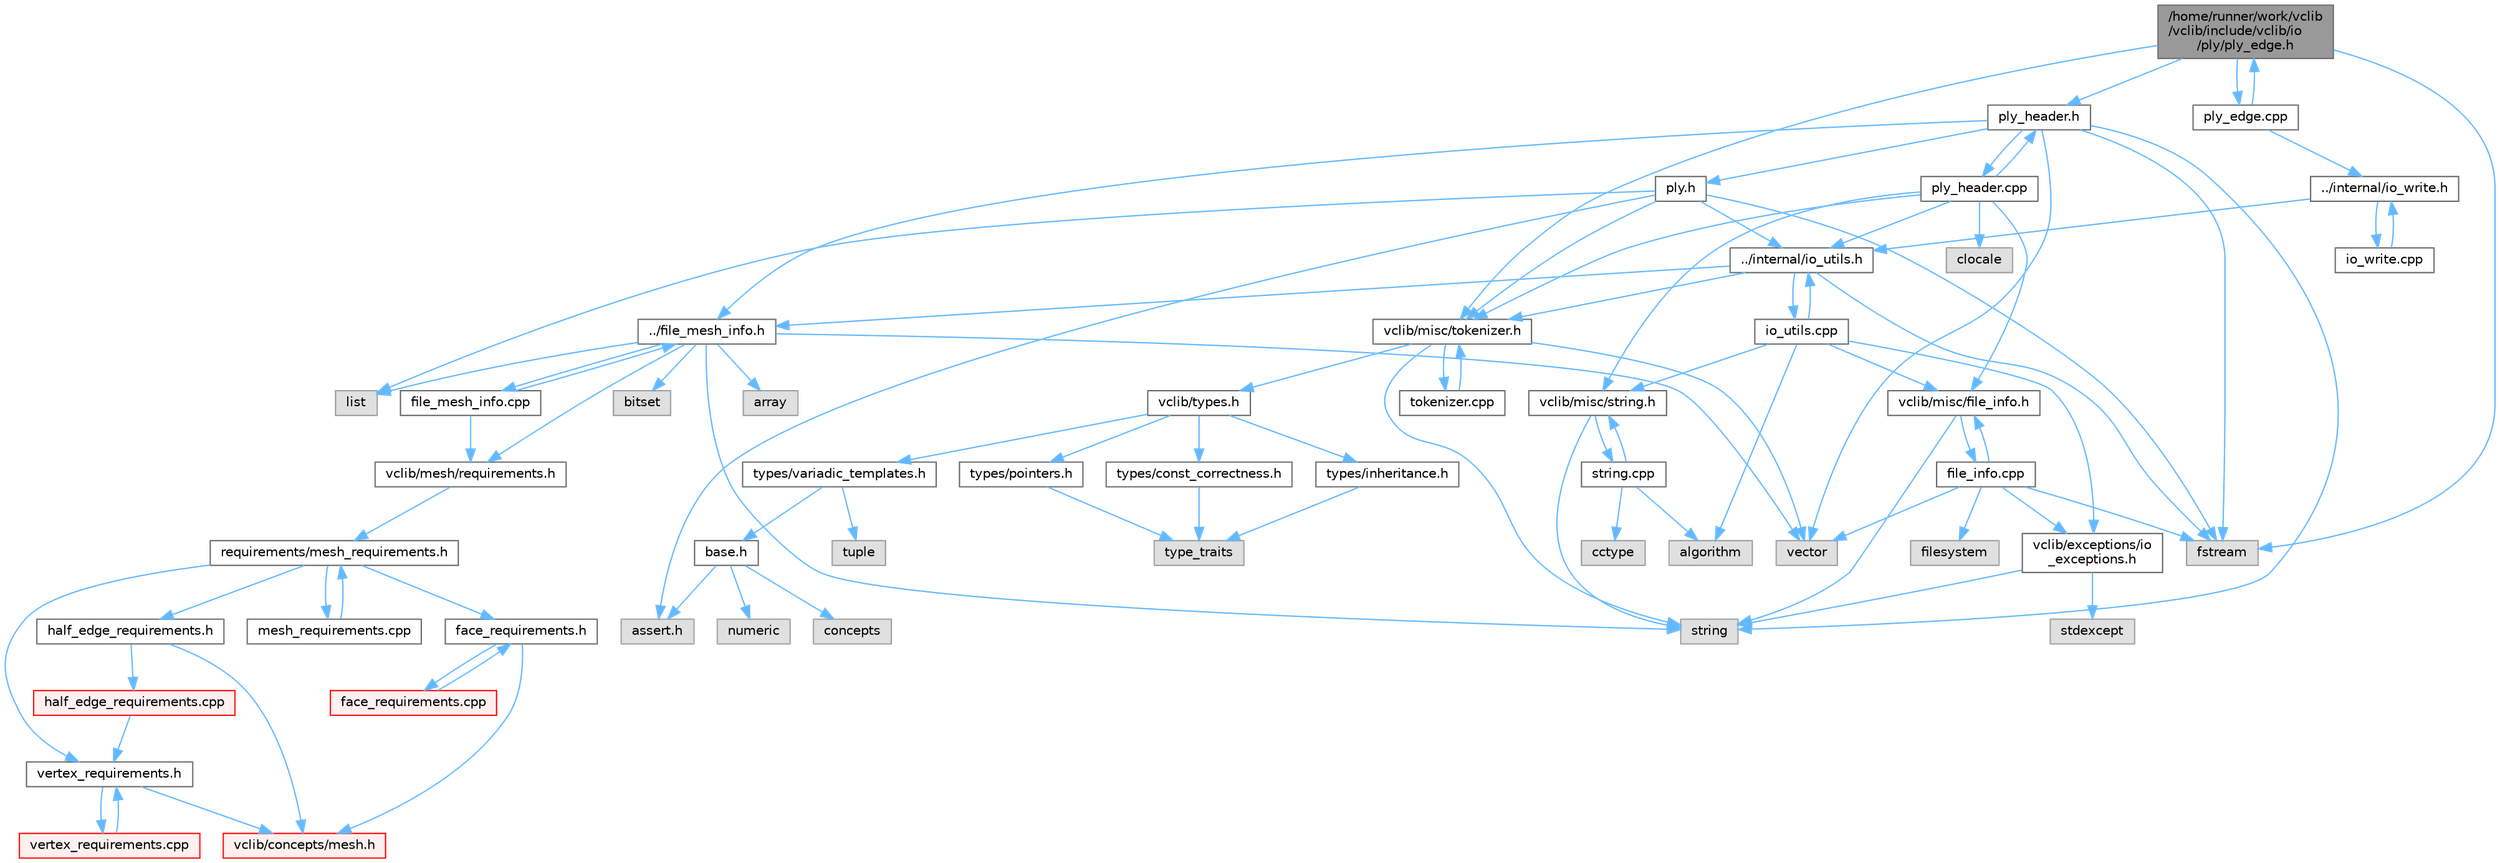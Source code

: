 digraph "/home/runner/work/vclib/vclib/include/vclib/io/ply/ply_edge.h"
{
 // LATEX_PDF_SIZE
  bgcolor="transparent";
  edge [fontname=Helvetica,fontsize=10,labelfontname=Helvetica,labelfontsize=10];
  node [fontname=Helvetica,fontsize=10,shape=box,height=0.2,width=0.4];
  Node1 [label="/home/runner/work/vclib\l/vclib/include/vclib/io\l/ply/ply_edge.h",height=0.2,width=0.4,color="gray40", fillcolor="grey60", style="filled", fontcolor="black",tooltip=" "];
  Node1 -> Node2 [color="steelblue1",style="solid"];
  Node2 [label="fstream",height=0.2,width=0.4,color="grey60", fillcolor="#E0E0E0", style="filled",tooltip=" "];
  Node1 -> Node3 [color="steelblue1",style="solid"];
  Node3 [label="vclib/misc/tokenizer.h",height=0.2,width=0.4,color="grey40", fillcolor="white", style="filled",URL="$tokenizer_8h.html",tooltip=" "];
  Node3 -> Node4 [color="steelblue1",style="solid"];
  Node4 [label="string",height=0.2,width=0.4,color="grey60", fillcolor="#E0E0E0", style="filled",tooltip=" "];
  Node3 -> Node5 [color="steelblue1",style="solid"];
  Node5 [label="vector",height=0.2,width=0.4,color="grey60", fillcolor="#E0E0E0", style="filled",tooltip=" "];
  Node3 -> Node6 [color="steelblue1",style="solid"];
  Node6 [label="vclib/types.h",height=0.2,width=0.4,color="grey40", fillcolor="white", style="filled",URL="$types_8h.html",tooltip=" "];
  Node6 -> Node7 [color="steelblue1",style="solid"];
  Node7 [label="types/const_correctness.h",height=0.2,width=0.4,color="grey40", fillcolor="white", style="filled",URL="$types_2const__correctness_8h.html",tooltip=" "];
  Node7 -> Node8 [color="steelblue1",style="solid"];
  Node8 [label="type_traits",height=0.2,width=0.4,color="grey60", fillcolor="#E0E0E0", style="filled",tooltip=" "];
  Node6 -> Node9 [color="steelblue1",style="solid"];
  Node9 [label="types/inheritance.h",height=0.2,width=0.4,color="grey40", fillcolor="white", style="filled",URL="$inheritance_8h.html",tooltip=" "];
  Node9 -> Node8 [color="steelblue1",style="solid"];
  Node6 -> Node10 [color="steelblue1",style="solid"];
  Node10 [label="types/pointers.h",height=0.2,width=0.4,color="grey40", fillcolor="white", style="filled",URL="$types_2pointers_8h.html",tooltip=" "];
  Node10 -> Node8 [color="steelblue1",style="solid"];
  Node6 -> Node11 [color="steelblue1",style="solid"];
  Node11 [label="types/variadic_templates.h",height=0.2,width=0.4,color="grey40", fillcolor="white", style="filled",URL="$variadic__templates_8h.html",tooltip=" "];
  Node11 -> Node12 [color="steelblue1",style="solid"];
  Node12 [label="base.h",height=0.2,width=0.4,color="grey40", fillcolor="white", style="filled",URL="$types_2base_8h.html",tooltip=" "];
  Node12 -> Node13 [color="steelblue1",style="solid"];
  Node13 [label="assert.h",height=0.2,width=0.4,color="grey60", fillcolor="#E0E0E0", style="filled",tooltip=" "];
  Node12 -> Node14 [color="steelblue1",style="solid"];
  Node14 [label="concepts",height=0.2,width=0.4,color="grey60", fillcolor="#E0E0E0", style="filled",tooltip=" "];
  Node12 -> Node15 [color="steelblue1",style="solid"];
  Node15 [label="numeric",height=0.2,width=0.4,color="grey60", fillcolor="#E0E0E0", style="filled",tooltip=" "];
  Node11 -> Node16 [color="steelblue1",style="solid"];
  Node16 [label="tuple",height=0.2,width=0.4,color="grey60", fillcolor="#E0E0E0", style="filled",tooltip=" "];
  Node3 -> Node17 [color="steelblue1",style="solid"];
  Node17 [label="tokenizer.cpp",height=0.2,width=0.4,color="grey40", fillcolor="white", style="filled",URL="$tokenizer_8cpp.html",tooltip=" "];
  Node17 -> Node3 [color="steelblue1",style="solid"];
  Node1 -> Node18 [color="steelblue1",style="solid"];
  Node18 [label="ply_header.h",height=0.2,width=0.4,color="grey40", fillcolor="white", style="filled",URL="$ply__header_8h.html",tooltip=" "];
  Node18 -> Node5 [color="steelblue1",style="solid"];
  Node18 -> Node4 [color="steelblue1",style="solid"];
  Node18 -> Node2 [color="steelblue1",style="solid"];
  Node18 -> Node19 [color="steelblue1",style="solid"];
  Node19 [label="../file_mesh_info.h",height=0.2,width=0.4,color="grey40", fillcolor="white", style="filled",URL="$file__mesh__info_8h.html",tooltip=" "];
  Node19 -> Node20 [color="steelblue1",style="solid"];
  Node20 [label="array",height=0.2,width=0.4,color="grey60", fillcolor="#E0E0E0", style="filled",tooltip=" "];
  Node19 -> Node21 [color="steelblue1",style="solid"];
  Node21 [label="list",height=0.2,width=0.4,color="grey60", fillcolor="#E0E0E0", style="filled",tooltip=" "];
  Node19 -> Node4 [color="steelblue1",style="solid"];
  Node19 -> Node5 [color="steelblue1",style="solid"];
  Node19 -> Node22 [color="steelblue1",style="solid"];
  Node22 [label="bitset",height=0.2,width=0.4,color="grey60", fillcolor="#E0E0E0", style="filled",tooltip=" "];
  Node19 -> Node23 [color="steelblue1",style="solid"];
  Node23 [label="vclib/mesh/requirements.h",height=0.2,width=0.4,color="grey40", fillcolor="white", style="filled",URL="$requirements_8h.html",tooltip=" "];
  Node23 -> Node24 [color="steelblue1",style="solid"];
  Node24 [label="requirements/mesh_requirements.h",height=0.2,width=0.4,color="grey40", fillcolor="white", style="filled",URL="$mesh__requirements_8h.html",tooltip=" "];
  Node24 -> Node25 [color="steelblue1",style="solid"];
  Node25 [label="half_edge_requirements.h",height=0.2,width=0.4,color="grey40", fillcolor="white", style="filled",URL="$half__edge__requirements_8h.html",tooltip=" "];
  Node25 -> Node26 [color="steelblue1",style="solid"];
  Node26 [label="vclib/concepts/mesh.h",height=0.2,width=0.4,color="red", fillcolor="#FFF0F0", style="filled",URL="$concepts_2mesh_8h.html",tooltip=" "];
  Node25 -> Node79 [color="steelblue1",style="solid"];
  Node79 [label="half_edge_requirements.cpp",height=0.2,width=0.4,color="red", fillcolor="#FFF0F0", style="filled",URL="$half__edge__requirements_8cpp.html",tooltip=" "];
  Node79 -> Node80 [color="steelblue1",style="solid"];
  Node80 [label="vertex_requirements.h",height=0.2,width=0.4,color="grey40", fillcolor="white", style="filled",URL="$vertex__requirements_8h.html",tooltip=" "];
  Node80 -> Node26 [color="steelblue1",style="solid"];
  Node80 -> Node81 [color="steelblue1",style="solid"];
  Node81 [label="vertex_requirements.cpp",height=0.2,width=0.4,color="red", fillcolor="#FFF0F0", style="filled",URL="$vertex__requirements_8cpp.html",tooltip=" "];
  Node81 -> Node80 [color="steelblue1",style="solid"];
  Node24 -> Node160 [color="steelblue1",style="solid"];
  Node160 [label="face_requirements.h",height=0.2,width=0.4,color="grey40", fillcolor="white", style="filled",URL="$face__requirements_8h.html",tooltip=" "];
  Node160 -> Node26 [color="steelblue1",style="solid"];
  Node160 -> Node161 [color="steelblue1",style="solid"];
  Node161 [label="face_requirements.cpp",height=0.2,width=0.4,color="red", fillcolor="#FFF0F0", style="filled",URL="$face__requirements_8cpp.html",tooltip=" "];
  Node161 -> Node160 [color="steelblue1",style="solid"];
  Node24 -> Node80 [color="steelblue1",style="solid"];
  Node24 -> Node185 [color="steelblue1",style="solid"];
  Node185 [label="mesh_requirements.cpp",height=0.2,width=0.4,color="grey40", fillcolor="white", style="filled",URL="$mesh__requirements_8cpp.html",tooltip=" "];
  Node185 -> Node24 [color="steelblue1",style="solid"];
  Node19 -> Node186 [color="steelblue1",style="solid"];
  Node186 [label="file_mesh_info.cpp",height=0.2,width=0.4,color="grey40", fillcolor="white", style="filled",URL="$file__mesh__info_8cpp.html",tooltip=" "];
  Node186 -> Node19 [color="steelblue1",style="solid"];
  Node186 -> Node23 [color="steelblue1",style="solid"];
  Node18 -> Node187 [color="steelblue1",style="solid"];
  Node187 [label="ply.h",height=0.2,width=0.4,color="grey40", fillcolor="white", style="filled",URL="$ply_8h.html",tooltip=" "];
  Node187 -> Node13 [color="steelblue1",style="solid"];
  Node187 -> Node2 [color="steelblue1",style="solid"];
  Node187 -> Node21 [color="steelblue1",style="solid"];
  Node187 -> Node3 [color="steelblue1",style="solid"];
  Node187 -> Node188 [color="steelblue1",style="solid"];
  Node188 [label="../internal/io_utils.h",height=0.2,width=0.4,color="grey40", fillcolor="white", style="filled",URL="$io__utils_8h.html",tooltip=" "];
  Node188 -> Node2 [color="steelblue1",style="solid"];
  Node188 -> Node19 [color="steelblue1",style="solid"];
  Node188 -> Node3 [color="steelblue1",style="solid"];
  Node188 -> Node189 [color="steelblue1",style="solid"];
  Node189 [label="io_utils.cpp",height=0.2,width=0.4,color="grey40", fillcolor="white", style="filled",URL="$io__utils_8cpp.html",tooltip=" "];
  Node189 -> Node188 [color="steelblue1",style="solid"];
  Node189 -> Node100 [color="steelblue1",style="solid"];
  Node100 [label="algorithm",height=0.2,width=0.4,color="grey60", fillcolor="#E0E0E0", style="filled",tooltip=" "];
  Node189 -> Node190 [color="steelblue1",style="solid"];
  Node190 [label="vclib/exceptions/io\l_exceptions.h",height=0.2,width=0.4,color="grey40", fillcolor="white", style="filled",URL="$io__exceptions_8h.html",tooltip=" "];
  Node190 -> Node83 [color="steelblue1",style="solid"];
  Node83 [label="stdexcept",height=0.2,width=0.4,color="grey60", fillcolor="#E0E0E0", style="filled",tooltip=" "];
  Node190 -> Node4 [color="steelblue1",style="solid"];
  Node189 -> Node191 [color="steelblue1",style="solid"];
  Node191 [label="vclib/misc/file_info.h",height=0.2,width=0.4,color="grey40", fillcolor="white", style="filled",URL="$file__info_8h.html",tooltip=" "];
  Node191 -> Node4 [color="steelblue1",style="solid"];
  Node191 -> Node192 [color="steelblue1",style="solid"];
  Node192 [label="file_info.cpp",height=0.2,width=0.4,color="grey40", fillcolor="white", style="filled",URL="$file__info_8cpp.html",tooltip=" "];
  Node192 -> Node191 [color="steelblue1",style="solid"];
  Node192 -> Node2 [color="steelblue1",style="solid"];
  Node192 -> Node193 [color="steelblue1",style="solid"];
  Node193 [label="filesystem",height=0.2,width=0.4,color="grey60", fillcolor="#E0E0E0", style="filled",tooltip=" "];
  Node192 -> Node5 [color="steelblue1",style="solid"];
  Node192 -> Node190 [color="steelblue1",style="solid"];
  Node189 -> Node194 [color="steelblue1",style="solid"];
  Node194 [label="vclib/misc/string.h",height=0.2,width=0.4,color="grey40", fillcolor="white", style="filled",URL="$string_8h.html",tooltip=" "];
  Node194 -> Node4 [color="steelblue1",style="solid"];
  Node194 -> Node195 [color="steelblue1",style="solid"];
  Node195 [label="string.cpp",height=0.2,width=0.4,color="grey40", fillcolor="white", style="filled",URL="$string_8cpp.html",tooltip=" "];
  Node195 -> Node194 [color="steelblue1",style="solid"];
  Node195 -> Node100 [color="steelblue1",style="solid"];
  Node195 -> Node196 [color="steelblue1",style="solid"];
  Node196 [label="cctype",height=0.2,width=0.4,color="grey60", fillcolor="#E0E0E0", style="filled",tooltip=" "];
  Node18 -> Node197 [color="steelblue1",style="solid"];
  Node197 [label="ply_header.cpp",height=0.2,width=0.4,color="grey40", fillcolor="white", style="filled",URL="$ply__header_8cpp.html",tooltip=" "];
  Node197 -> Node18 [color="steelblue1",style="solid"];
  Node197 -> Node198 [color="steelblue1",style="solid"];
  Node198 [label="clocale",height=0.2,width=0.4,color="grey60", fillcolor="#E0E0E0", style="filled",tooltip=" "];
  Node197 -> Node191 [color="steelblue1",style="solid"];
  Node197 -> Node194 [color="steelblue1",style="solid"];
  Node197 -> Node3 [color="steelblue1",style="solid"];
  Node197 -> Node188 [color="steelblue1",style="solid"];
  Node1 -> Node199 [color="steelblue1",style="solid"];
  Node199 [label="ply_edge.cpp",height=0.2,width=0.4,color="grey40", fillcolor="white", style="filled",URL="$ply__edge_8cpp.html",tooltip=" "];
  Node199 -> Node1 [color="steelblue1",style="solid"];
  Node199 -> Node200 [color="steelblue1",style="solid"];
  Node200 [label="../internal/io_write.h",height=0.2,width=0.4,color="grey40", fillcolor="white", style="filled",URL="$io__write_8h.html",tooltip=" "];
  Node200 -> Node188 [color="steelblue1",style="solid"];
  Node200 -> Node201 [color="steelblue1",style="solid"];
  Node201 [label="io_write.cpp",height=0.2,width=0.4,color="grey40", fillcolor="white", style="filled",URL="$io__write_8cpp.html",tooltip=" "];
  Node201 -> Node200 [color="steelblue1",style="solid"];
}
